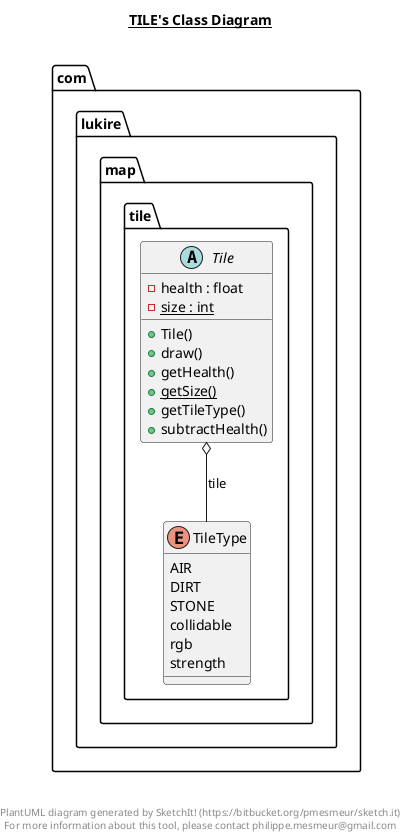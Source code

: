 @startuml

title __TILE's Class Diagram__\n

  namespace com.lukire.map {
    namespace tile {
      abstract class com.lukire.map.tile.Tile {
          - health : float
          {static} - size : int
          + Tile()
          + draw()
          + getHealth()
          {static} + getSize()
          + getTileType()
          + subtractHealth()
      }
    }
  }
  

  namespace com.lukire.map {
    namespace tile {
      enum TileType {
        AIR
        DIRT
        STONE
        collidable
        rgb
        strength
      }
    }
  }
  

  com.lukire.map.tile.Tile o-- com.lukire.map.tile.TileType : tile


right footer


PlantUML diagram generated by SketchIt! (https://bitbucket.org/pmesmeur/sketch.it)
For more information about this tool, please contact philippe.mesmeur@gmail.com
endfooter

@enduml
